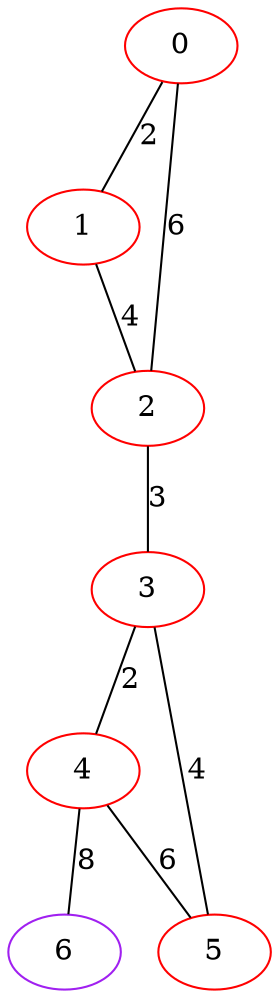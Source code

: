 graph "" {
0 [color=red, weight=1];
1 [color=red, weight=1];
2 [color=red, weight=1];
3 [color=red, weight=1];
4 [color=red, weight=1];
5 [color=red, weight=1];
6 [color=purple, weight=4];
0 -- 1  [key=0, label=2];
0 -- 2  [key=0, label=6];
1 -- 2  [key=0, label=4];
2 -- 3  [key=0, label=3];
3 -- 4  [key=0, label=2];
3 -- 5  [key=0, label=4];
4 -- 5  [key=0, label=6];
4 -- 6  [key=0, label=8];
}

